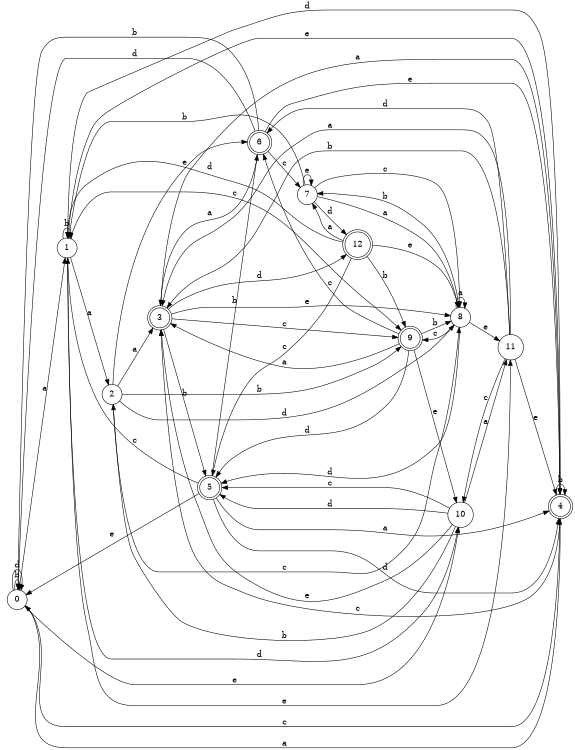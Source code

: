digraph n11_10 {
__start0 [label="" shape="none"];

rankdir=LR;
size="8,5";

s0 [style="filled", color="black", fillcolor="white" shape="circle", label="0"];
s1 [style="filled", color="black", fillcolor="white" shape="circle", label="1"];
s2 [style="filled", color="black", fillcolor="white" shape="circle", label="2"];
s3 [style="rounded,filled", color="black", fillcolor="white" shape="doublecircle", label="3"];
s4 [style="rounded,filled", color="black", fillcolor="white" shape="doublecircle", label="4"];
s5 [style="rounded,filled", color="black", fillcolor="white" shape="doublecircle", label="5"];
s6 [style="rounded,filled", color="black", fillcolor="white" shape="doublecircle", label="6"];
s7 [style="filled", color="black", fillcolor="white" shape="circle", label="7"];
s8 [style="filled", color="black", fillcolor="white" shape="circle", label="8"];
s9 [style="rounded,filled", color="black", fillcolor="white" shape="doublecircle", label="9"];
s10 [style="filled", color="black", fillcolor="white" shape="circle", label="10"];
s11 [style="filled", color="black", fillcolor="white" shape="circle", label="11"];
s12 [style="rounded,filled", color="black", fillcolor="white" shape="doublecircle", label="12"];
s0 -> s1 [label="a"];
s0 -> s0 [label="b"];
s0 -> s4 [label="c"];
s0 -> s0 [label="d"];
s0 -> s10 [label="e"];
s1 -> s2 [label="a"];
s1 -> s1 [label="b"];
s1 -> s9 [label="c"];
s1 -> s10 [label="d"];
s1 -> s11 [label="e"];
s2 -> s3 [label="a"];
s2 -> s9 [label="b"];
s2 -> s8 [label="c"];
s2 -> s8 [label="d"];
s2 -> s6 [label="e"];
s3 -> s4 [label="a"];
s3 -> s5 [label="b"];
s3 -> s9 [label="c"];
s3 -> s12 [label="d"];
s3 -> s8 [label="e"];
s4 -> s0 [label="a"];
s4 -> s4 [label="b"];
s4 -> s3 [label="c"];
s4 -> s1 [label="d"];
s4 -> s1 [label="e"];
s5 -> s4 [label="a"];
s5 -> s6 [label="b"];
s5 -> s1 [label="c"];
s5 -> s4 [label="d"];
s5 -> s0 [label="e"];
s6 -> s3 [label="a"];
s6 -> s0 [label="b"];
s6 -> s7 [label="c"];
s6 -> s0 [label="d"];
s6 -> s4 [label="e"];
s7 -> s8 [label="a"];
s7 -> s1 [label="b"];
s7 -> s8 [label="c"];
s7 -> s12 [label="d"];
s7 -> s7 [label="e"];
s8 -> s8 [label="a"];
s8 -> s7 [label="b"];
s8 -> s9 [label="c"];
s8 -> s5 [label="d"];
s8 -> s11 [label="e"];
s9 -> s3 [label="a"];
s9 -> s8 [label="b"];
s9 -> s6 [label="c"];
s9 -> s5 [label="d"];
s9 -> s10 [label="e"];
s10 -> s11 [label="a"];
s10 -> s2 [label="b"];
s10 -> s5 [label="c"];
s10 -> s5 [label="d"];
s10 -> s3 [label="e"];
s11 -> s3 [label="a"];
s11 -> s3 [label="b"];
s11 -> s10 [label="c"];
s11 -> s6 [label="d"];
s11 -> s4 [label="e"];
s12 -> s7 [label="a"];
s12 -> s9 [label="b"];
s12 -> s5 [label="c"];
s12 -> s1 [label="d"];
s12 -> s8 [label="e"];

}